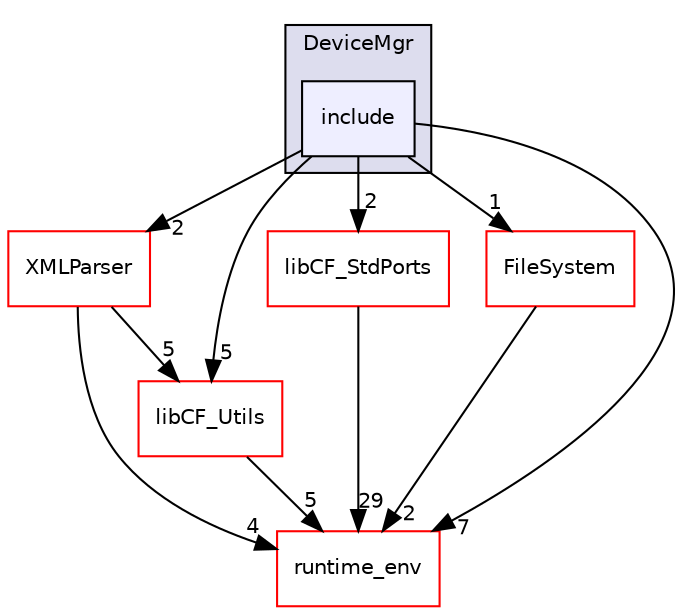 digraph "frameworks/DeviceMgr/include" {
  compound=true
  node [ fontsize="10", fontname="Helvetica"];
  edge [ labelfontsize="10", labelfontname="Helvetica"];
  subgraph clusterdir_96d2e878d6d5ca438f56939d43d9e660 {
    graph [ bgcolor="#ddddee", pencolor="black", label="DeviceMgr" fontname="Helvetica", fontsize="10", URL="dir_96d2e878d6d5ca438f56939d43d9e660.html"]
  dir_d6f3fdb5a324744637bb1c937c48df12 [shape=box, label="include", style="filled", fillcolor="#eeeeff", pencolor="black", URL="dir_d6f3fdb5a324744637bb1c937c48df12.html"];
  }
  dir_82d23cf221d390315bcc70b79c1eb009 [shape=box label="XMLParser" fillcolor="white" style="filled" color="red" URL="dir_82d23cf221d390315bcc70b79c1eb009.html"];
  dir_415fd844ad1371cc0541b88918b9f3f6 [shape=box label="libCF_StdPorts" fillcolor="white" style="filled" color="red" URL="dir_415fd844ad1371cc0541b88918b9f3f6.html"];
  dir_ecac01cf0516f87ea4205d3d96f45c96 [shape=box label="libCF_Utils" fillcolor="white" style="filled" color="red" URL="dir_ecac01cf0516f87ea4205d3d96f45c96.html"];
  dir_40a97078142f0fc7074e01eb79f0bef3 [shape=box label="FileSystem" fillcolor="white" style="filled" color="red" URL="dir_40a97078142f0fc7074e01eb79f0bef3.html"];
  dir_f225e4d86008d3e73336a06c8611e2b4 [shape=box label="runtime_env" fillcolor="white" style="filled" color="red" URL="dir_f225e4d86008d3e73336a06c8611e2b4.html"];
  dir_82d23cf221d390315bcc70b79c1eb009->dir_ecac01cf0516f87ea4205d3d96f45c96 [headlabel="5", labeldistance=1.5 headhref="dir_000031_000028.html"];
  dir_82d23cf221d390315bcc70b79c1eb009->dir_f225e4d86008d3e73336a06c8611e2b4 [headlabel="4", labeldistance=1.5 headhref="dir_000031_000034.html"];
  dir_415fd844ad1371cc0541b88918b9f3f6->dir_f225e4d86008d3e73336a06c8611e2b4 [headlabel="29", labeldistance=1.5 headhref="dir_000025_000034.html"];
  dir_ecac01cf0516f87ea4205d3d96f45c96->dir_f225e4d86008d3e73336a06c8611e2b4 [headlabel="5", labeldistance=1.5 headhref="dir_000028_000034.html"];
  dir_d6f3fdb5a324744637bb1c937c48df12->dir_82d23cf221d390315bcc70b79c1eb009 [headlabel="2", labeldistance=1.5 headhref="dir_000011_000031.html"];
  dir_d6f3fdb5a324744637bb1c937c48df12->dir_415fd844ad1371cc0541b88918b9f3f6 [headlabel="2", labeldistance=1.5 headhref="dir_000011_000025.html"];
  dir_d6f3fdb5a324744637bb1c937c48df12->dir_ecac01cf0516f87ea4205d3d96f45c96 [headlabel="5", labeldistance=1.5 headhref="dir_000011_000028.html"];
  dir_d6f3fdb5a324744637bb1c937c48df12->dir_40a97078142f0fc7074e01eb79f0bef3 [headlabel="1", labeldistance=1.5 headhref="dir_000011_000022.html"];
  dir_d6f3fdb5a324744637bb1c937c48df12->dir_f225e4d86008d3e73336a06c8611e2b4 [headlabel="7", labeldistance=1.5 headhref="dir_000011_000034.html"];
  dir_40a97078142f0fc7074e01eb79f0bef3->dir_f225e4d86008d3e73336a06c8611e2b4 [headlabel="2", labeldistance=1.5 headhref="dir_000022_000034.html"];
}
